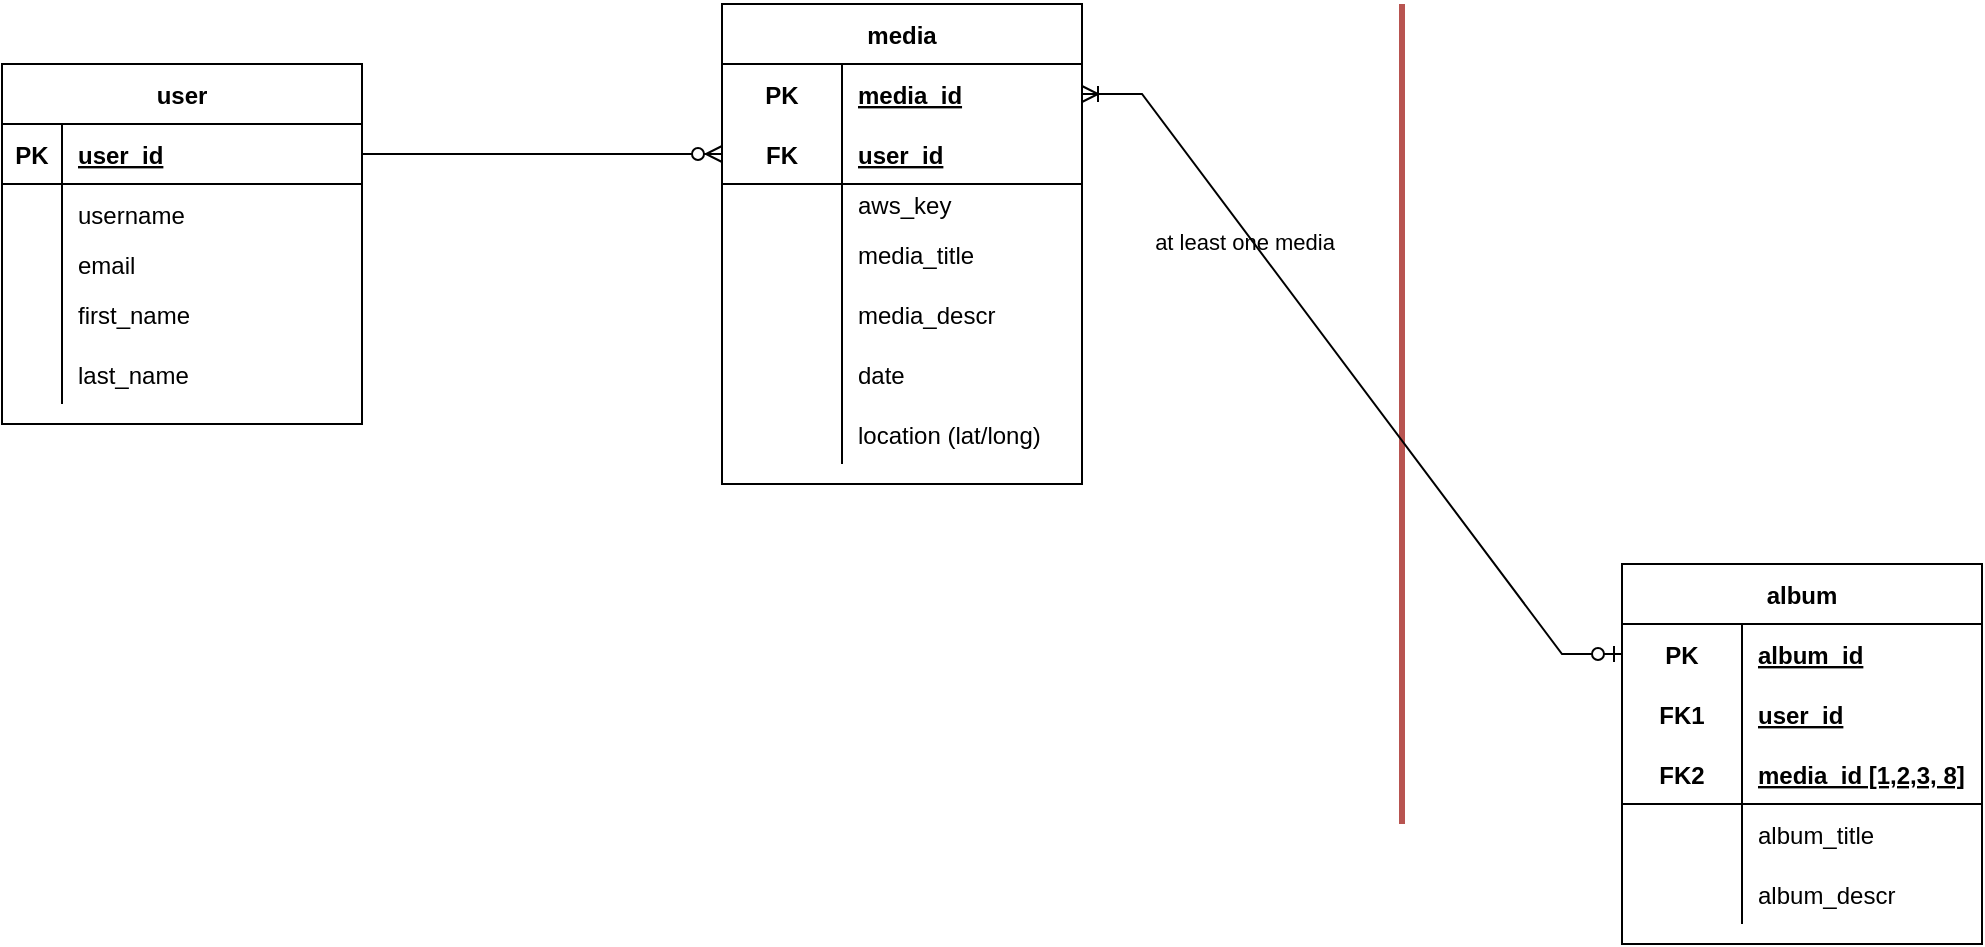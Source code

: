 <mxfile pages="2">
    <diagram id="DV6s7q8ELo4cE_cdDEw2" name="MVP">
        <mxGraphModel dx="2302" dy="390" grid="1" gridSize="10" guides="1" tooltips="1" connect="1" arrows="1" fold="1" page="1" pageScale="1" pageWidth="827" pageHeight="1169" math="0" shadow="0">
            <root>
                <mxCell id="tKHhtgDHb54wmji_A1Kq-0"/>
                <mxCell id="tKHhtgDHb54wmji_A1Kq-1" parent="tKHhtgDHb54wmji_A1Kq-0"/>
                <mxCell id="a1_H015VZPtgG3ZHSEt5-0" value="media" style="shape=table;startSize=30;container=1;collapsible=1;childLayout=tableLayout;fixedRows=1;rowLines=0;fontStyle=1;align=center;resizeLast=1;labelBackgroundColor=none;" parent="tKHhtgDHb54wmji_A1Kq-1" vertex="1">
                    <mxGeometry x="180" y="40" width="180" height="240" as="geometry"/>
                </mxCell>
                <mxCell id="a1_H015VZPtgG3ZHSEt5-1" value="" style="shape=tableRow;horizontal=0;startSize=0;swimlaneHead=0;swimlaneBody=0;fillColor=none;collapsible=0;dropTarget=0;points=[[0,0.5],[1,0.5]];portConstraint=eastwest;top=0;left=0;right=0;bottom=0;labelBackgroundColor=none;" parent="a1_H015VZPtgG3ZHSEt5-0" vertex="1">
                    <mxGeometry y="30" width="180" height="30" as="geometry"/>
                </mxCell>
                <mxCell id="a1_H015VZPtgG3ZHSEt5-2" value="PK" style="shape=partialRectangle;connectable=0;fillColor=none;top=0;left=0;bottom=0;right=0;fontStyle=1;overflow=hidden;labelBackgroundColor=none;" parent="a1_H015VZPtgG3ZHSEt5-1" vertex="1">
                    <mxGeometry width="60" height="30" as="geometry">
                        <mxRectangle width="60" height="30" as="alternateBounds"/>
                    </mxGeometry>
                </mxCell>
                <mxCell id="a1_H015VZPtgG3ZHSEt5-3" value="media_id" style="shape=partialRectangle;connectable=0;fillColor=none;top=0;left=0;bottom=0;right=0;align=left;spacingLeft=6;fontStyle=5;overflow=hidden;labelBackgroundColor=none;" parent="a1_H015VZPtgG3ZHSEt5-1" vertex="1">
                    <mxGeometry x="60" width="120" height="30" as="geometry">
                        <mxRectangle width="120" height="30" as="alternateBounds"/>
                    </mxGeometry>
                </mxCell>
                <mxCell id="a1_H015VZPtgG3ZHSEt5-4" value="" style="shape=tableRow;horizontal=0;startSize=0;swimlaneHead=0;swimlaneBody=0;fillColor=none;collapsible=0;dropTarget=0;points=[[0,0.5],[1,0.5]];portConstraint=eastwest;top=0;left=0;right=0;bottom=1;labelBackgroundColor=none;" parent="a1_H015VZPtgG3ZHSEt5-0" vertex="1">
                    <mxGeometry y="60" width="180" height="30" as="geometry"/>
                </mxCell>
                <mxCell id="a1_H015VZPtgG3ZHSEt5-5" value="FK" style="shape=partialRectangle;connectable=0;fillColor=none;top=0;left=0;bottom=0;right=0;fontStyle=1;overflow=hidden;labelBackgroundColor=none;" parent="a1_H015VZPtgG3ZHSEt5-4" vertex="1">
                    <mxGeometry width="60" height="30" as="geometry">
                        <mxRectangle width="60" height="30" as="alternateBounds"/>
                    </mxGeometry>
                </mxCell>
                <mxCell id="a1_H015VZPtgG3ZHSEt5-6" value="user_id" style="shape=partialRectangle;connectable=0;fillColor=none;top=0;left=0;bottom=0;right=0;align=left;spacingLeft=6;fontStyle=5;overflow=hidden;labelBackgroundColor=none;" parent="a1_H015VZPtgG3ZHSEt5-4" vertex="1">
                    <mxGeometry x="60" width="120" height="30" as="geometry">
                        <mxRectangle width="120" height="30" as="alternateBounds"/>
                    </mxGeometry>
                </mxCell>
                <mxCell id="a1_H015VZPtgG3ZHSEt5-7" value="" style="shape=tableRow;horizontal=0;startSize=0;swimlaneHead=0;swimlaneBody=0;fillColor=none;collapsible=0;dropTarget=0;points=[[0,0.5],[1,0.5]];portConstraint=eastwest;top=0;left=0;right=0;bottom=0;labelBackgroundColor=none;" parent="a1_H015VZPtgG3ZHSEt5-0" vertex="1">
                    <mxGeometry y="90" width="180" height="20" as="geometry"/>
                </mxCell>
                <mxCell id="a1_H015VZPtgG3ZHSEt5-8" value="" style="shape=partialRectangle;connectable=0;fillColor=none;top=0;left=0;bottom=0;right=0;editable=1;overflow=hidden;labelBackgroundColor=none;" parent="a1_H015VZPtgG3ZHSEt5-7" vertex="1">
                    <mxGeometry width="60" height="20" as="geometry">
                        <mxRectangle width="60" height="20" as="alternateBounds"/>
                    </mxGeometry>
                </mxCell>
                <mxCell id="a1_H015VZPtgG3ZHSEt5-9" value="aws_key" style="shape=partialRectangle;connectable=0;fillColor=none;top=0;left=0;bottom=0;right=0;align=left;spacingLeft=6;overflow=hidden;labelBackgroundColor=none;" parent="a1_H015VZPtgG3ZHSEt5-7" vertex="1">
                    <mxGeometry x="60" width="120" height="20" as="geometry">
                        <mxRectangle width="120" height="20" as="alternateBounds"/>
                    </mxGeometry>
                </mxCell>
                <mxCell id="a1_H015VZPtgG3ZHSEt5-10" value="" style="shape=tableRow;horizontal=0;startSize=0;swimlaneHead=0;swimlaneBody=0;fillColor=none;collapsible=0;dropTarget=0;points=[[0,0.5],[1,0.5]];portConstraint=eastwest;top=0;left=0;right=0;bottom=0;labelBackgroundColor=none;" parent="a1_H015VZPtgG3ZHSEt5-0" vertex="1">
                    <mxGeometry y="110" width="180" height="30" as="geometry"/>
                </mxCell>
                <mxCell id="a1_H015VZPtgG3ZHSEt5-11" value="" style="shape=partialRectangle;connectable=0;fillColor=none;top=0;left=0;bottom=0;right=0;editable=1;overflow=hidden;labelBackgroundColor=none;" parent="a1_H015VZPtgG3ZHSEt5-10" vertex="1">
                    <mxGeometry width="60" height="30" as="geometry">
                        <mxRectangle width="60" height="30" as="alternateBounds"/>
                    </mxGeometry>
                </mxCell>
                <mxCell id="a1_H015VZPtgG3ZHSEt5-12" value="media_title" style="shape=partialRectangle;connectable=0;fillColor=none;top=0;left=0;bottom=0;right=0;align=left;spacingLeft=6;overflow=hidden;labelBackgroundColor=none;" parent="a1_H015VZPtgG3ZHSEt5-10" vertex="1">
                    <mxGeometry x="60" width="120" height="30" as="geometry">
                        <mxRectangle width="120" height="30" as="alternateBounds"/>
                    </mxGeometry>
                </mxCell>
                <mxCell id="a1_H015VZPtgG3ZHSEt5-13" value="" style="shape=tableRow;horizontal=0;startSize=0;swimlaneHead=0;swimlaneBody=0;fillColor=none;collapsible=0;dropTarget=0;points=[[0,0.5],[1,0.5]];portConstraint=eastwest;top=0;left=0;right=0;bottom=0;labelBackgroundColor=none;" parent="a1_H015VZPtgG3ZHSEt5-0" vertex="1">
                    <mxGeometry y="140" width="180" height="30" as="geometry"/>
                </mxCell>
                <mxCell id="a1_H015VZPtgG3ZHSEt5-14" value="" style="shape=partialRectangle;connectable=0;fillColor=none;top=0;left=0;bottom=0;right=0;editable=1;overflow=hidden;labelBackgroundColor=none;" parent="a1_H015VZPtgG3ZHSEt5-13" vertex="1">
                    <mxGeometry width="60" height="30" as="geometry">
                        <mxRectangle width="60" height="30" as="alternateBounds"/>
                    </mxGeometry>
                </mxCell>
                <mxCell id="a1_H015VZPtgG3ZHSEt5-15" value="media_descr" style="shape=partialRectangle;connectable=0;fillColor=none;top=0;left=0;bottom=0;right=0;align=left;spacingLeft=6;overflow=hidden;labelBackgroundColor=none;" parent="a1_H015VZPtgG3ZHSEt5-13" vertex="1">
                    <mxGeometry x="60" width="120" height="30" as="geometry">
                        <mxRectangle width="120" height="30" as="alternateBounds"/>
                    </mxGeometry>
                </mxCell>
                <mxCell id="a1_H015VZPtgG3ZHSEt5-16" value="" style="shape=tableRow;horizontal=0;startSize=0;swimlaneHead=0;swimlaneBody=0;fillColor=none;collapsible=0;dropTarget=0;points=[[0,0.5],[1,0.5]];portConstraint=eastwest;top=0;left=0;right=0;bottom=0;labelBackgroundColor=none;" parent="a1_H015VZPtgG3ZHSEt5-0" vertex="1">
                    <mxGeometry y="170" width="180" height="30" as="geometry"/>
                </mxCell>
                <mxCell id="a1_H015VZPtgG3ZHSEt5-17" value="" style="shape=partialRectangle;connectable=0;fillColor=none;top=0;left=0;bottom=0;right=0;editable=1;overflow=hidden;labelBackgroundColor=none;" parent="a1_H015VZPtgG3ZHSEt5-16" vertex="1">
                    <mxGeometry width="60" height="30" as="geometry">
                        <mxRectangle width="60" height="30" as="alternateBounds"/>
                    </mxGeometry>
                </mxCell>
                <mxCell id="a1_H015VZPtgG3ZHSEt5-18" value="date" style="shape=partialRectangle;connectable=0;fillColor=none;top=0;left=0;bottom=0;right=0;align=left;spacingLeft=6;overflow=hidden;labelBackgroundColor=none;" parent="a1_H015VZPtgG3ZHSEt5-16" vertex="1">
                    <mxGeometry x="60" width="120" height="30" as="geometry">
                        <mxRectangle width="120" height="30" as="alternateBounds"/>
                    </mxGeometry>
                </mxCell>
                <mxCell id="a1_H015VZPtgG3ZHSEt5-19" value="" style="shape=tableRow;horizontal=0;startSize=0;swimlaneHead=0;swimlaneBody=0;fillColor=none;collapsible=0;dropTarget=0;points=[[0,0.5],[1,0.5]];portConstraint=eastwest;top=0;left=0;right=0;bottom=0;labelBackgroundColor=none;" parent="a1_H015VZPtgG3ZHSEt5-0" vertex="1">
                    <mxGeometry y="200" width="180" height="30" as="geometry"/>
                </mxCell>
                <mxCell id="a1_H015VZPtgG3ZHSEt5-20" value="" style="shape=partialRectangle;connectable=0;fillColor=none;top=0;left=0;bottom=0;right=0;editable=1;overflow=hidden;labelBackgroundColor=none;" parent="a1_H015VZPtgG3ZHSEt5-19" vertex="1">
                    <mxGeometry width="60" height="30" as="geometry">
                        <mxRectangle width="60" height="30" as="alternateBounds"/>
                    </mxGeometry>
                </mxCell>
                <mxCell id="a1_H015VZPtgG3ZHSEt5-21" value="location (lat/long)" style="shape=partialRectangle;connectable=0;fillColor=none;top=0;left=0;bottom=0;right=0;align=left;spacingLeft=6;overflow=hidden;labelBackgroundColor=none;" parent="a1_H015VZPtgG3ZHSEt5-19" vertex="1">
                    <mxGeometry x="60" width="120" height="30" as="geometry">
                        <mxRectangle width="120" height="30" as="alternateBounds"/>
                    </mxGeometry>
                </mxCell>
                <mxCell id="a1_H015VZPtgG3ZHSEt5-22" value="user" style="shape=table;startSize=30;container=1;collapsible=1;childLayout=tableLayout;fixedRows=1;rowLines=0;fontStyle=1;align=center;resizeLast=1;labelBackgroundColor=none;" parent="tKHhtgDHb54wmji_A1Kq-1" vertex="1">
                    <mxGeometry x="-180" y="70" width="180" height="180" as="geometry"/>
                </mxCell>
                <mxCell id="a1_H015VZPtgG3ZHSEt5-23" value="" style="shape=tableRow;horizontal=0;startSize=0;swimlaneHead=0;swimlaneBody=0;fillColor=none;collapsible=0;dropTarget=0;points=[[0,0.5],[1,0.5]];portConstraint=eastwest;top=0;left=0;right=0;bottom=1;labelBackgroundColor=none;" parent="a1_H015VZPtgG3ZHSEt5-22" vertex="1">
                    <mxGeometry y="30" width="180" height="30" as="geometry"/>
                </mxCell>
                <mxCell id="a1_H015VZPtgG3ZHSEt5-24" value="PK" style="shape=partialRectangle;connectable=0;fillColor=none;top=0;left=0;bottom=0;right=0;fontStyle=1;overflow=hidden;labelBackgroundColor=none;" parent="a1_H015VZPtgG3ZHSEt5-23" vertex="1">
                    <mxGeometry width="30" height="30" as="geometry">
                        <mxRectangle width="30" height="30" as="alternateBounds"/>
                    </mxGeometry>
                </mxCell>
                <mxCell id="a1_H015VZPtgG3ZHSEt5-25" value="user_id" style="shape=partialRectangle;connectable=0;fillColor=none;top=0;left=0;bottom=0;right=0;align=left;spacingLeft=6;fontStyle=5;overflow=hidden;labelBackgroundColor=none;" parent="a1_H015VZPtgG3ZHSEt5-23" vertex="1">
                    <mxGeometry x="30" width="150" height="30" as="geometry">
                        <mxRectangle width="150" height="30" as="alternateBounds"/>
                    </mxGeometry>
                </mxCell>
                <mxCell id="a1_H015VZPtgG3ZHSEt5-26" value="" style="shape=tableRow;horizontal=0;startSize=0;swimlaneHead=0;swimlaneBody=0;fillColor=none;collapsible=0;dropTarget=0;points=[[0,0.5],[1,0.5]];portConstraint=eastwest;top=0;left=0;right=0;bottom=0;labelBackgroundColor=none;" parent="a1_H015VZPtgG3ZHSEt5-22" vertex="1">
                    <mxGeometry y="60" width="180" height="30" as="geometry"/>
                </mxCell>
                <mxCell id="a1_H015VZPtgG3ZHSEt5-27" value="" style="shape=partialRectangle;connectable=0;fillColor=none;top=0;left=0;bottom=0;right=0;editable=1;overflow=hidden;labelBackgroundColor=none;" parent="a1_H015VZPtgG3ZHSEt5-26" vertex="1">
                    <mxGeometry width="30" height="30" as="geometry">
                        <mxRectangle width="30" height="30" as="alternateBounds"/>
                    </mxGeometry>
                </mxCell>
                <mxCell id="a1_H015VZPtgG3ZHSEt5-28" value="username" style="shape=partialRectangle;connectable=0;fillColor=none;top=0;left=0;bottom=0;right=0;align=left;spacingLeft=6;overflow=hidden;labelBackgroundColor=none;" parent="a1_H015VZPtgG3ZHSEt5-26" vertex="1">
                    <mxGeometry x="30" width="150" height="30" as="geometry">
                        <mxRectangle width="150" height="30" as="alternateBounds"/>
                    </mxGeometry>
                </mxCell>
                <mxCell id="a1_H015VZPtgG3ZHSEt5-29" value="" style="shape=tableRow;horizontal=0;startSize=0;swimlaneHead=0;swimlaneBody=0;fillColor=none;collapsible=0;dropTarget=0;points=[[0,0.5],[1,0.5]];portConstraint=eastwest;top=0;left=0;right=0;bottom=0;labelBackgroundColor=none;" parent="a1_H015VZPtgG3ZHSEt5-22" vertex="1">
                    <mxGeometry y="90" width="180" height="20" as="geometry"/>
                </mxCell>
                <mxCell id="a1_H015VZPtgG3ZHSEt5-30" value="" style="shape=partialRectangle;connectable=0;fillColor=none;top=0;left=0;bottom=0;right=0;editable=1;overflow=hidden;labelBackgroundColor=none;" parent="a1_H015VZPtgG3ZHSEt5-29" vertex="1">
                    <mxGeometry width="30" height="20" as="geometry">
                        <mxRectangle width="30" height="20" as="alternateBounds"/>
                    </mxGeometry>
                </mxCell>
                <mxCell id="a1_H015VZPtgG3ZHSEt5-31" value="email" style="shape=partialRectangle;connectable=0;fillColor=none;top=0;left=0;bottom=0;right=0;align=left;spacingLeft=6;overflow=hidden;labelBackgroundColor=none;" parent="a1_H015VZPtgG3ZHSEt5-29" vertex="1">
                    <mxGeometry x="30" width="150" height="20" as="geometry">
                        <mxRectangle width="150" height="20" as="alternateBounds"/>
                    </mxGeometry>
                </mxCell>
                <mxCell id="a1_H015VZPtgG3ZHSEt5-32" value="" style="shape=tableRow;horizontal=0;startSize=0;swimlaneHead=0;swimlaneBody=0;fillColor=none;collapsible=0;dropTarget=0;points=[[0,0.5],[1,0.5]];portConstraint=eastwest;top=0;left=0;right=0;bottom=0;labelBackgroundColor=none;" parent="a1_H015VZPtgG3ZHSEt5-22" vertex="1">
                    <mxGeometry y="110" width="180" height="30" as="geometry"/>
                </mxCell>
                <mxCell id="a1_H015VZPtgG3ZHSEt5-33" value="" style="shape=partialRectangle;connectable=0;fillColor=none;top=0;left=0;bottom=0;right=0;editable=1;overflow=hidden;labelBackgroundColor=none;" parent="a1_H015VZPtgG3ZHSEt5-32" vertex="1">
                    <mxGeometry width="30" height="30" as="geometry">
                        <mxRectangle width="30" height="30" as="alternateBounds"/>
                    </mxGeometry>
                </mxCell>
                <mxCell id="a1_H015VZPtgG3ZHSEt5-34" value="first_name" style="shape=partialRectangle;connectable=0;fillColor=none;top=0;left=0;bottom=0;right=0;align=left;spacingLeft=6;overflow=hidden;labelBackgroundColor=none;" parent="a1_H015VZPtgG3ZHSEt5-32" vertex="1">
                    <mxGeometry x="30" width="150" height="30" as="geometry">
                        <mxRectangle width="150" height="30" as="alternateBounds"/>
                    </mxGeometry>
                </mxCell>
                <mxCell id="a1_H015VZPtgG3ZHSEt5-35" value="" style="shape=tableRow;horizontal=0;startSize=0;swimlaneHead=0;swimlaneBody=0;fillColor=none;collapsible=0;dropTarget=0;points=[[0,0.5],[1,0.5]];portConstraint=eastwest;top=0;left=0;right=0;bottom=0;labelBackgroundColor=none;" parent="a1_H015VZPtgG3ZHSEt5-22" vertex="1">
                    <mxGeometry y="140" width="180" height="30" as="geometry"/>
                </mxCell>
                <mxCell id="a1_H015VZPtgG3ZHSEt5-36" value="" style="shape=partialRectangle;connectable=0;fillColor=none;top=0;left=0;bottom=0;right=0;editable=1;overflow=hidden;labelBackgroundColor=none;" parent="a1_H015VZPtgG3ZHSEt5-35" vertex="1">
                    <mxGeometry width="30" height="30" as="geometry">
                        <mxRectangle width="30" height="30" as="alternateBounds"/>
                    </mxGeometry>
                </mxCell>
                <mxCell id="a1_H015VZPtgG3ZHSEt5-37" value="last_name" style="shape=partialRectangle;connectable=0;fillColor=none;top=0;left=0;bottom=0;right=0;align=left;spacingLeft=6;overflow=hidden;labelBackgroundColor=none;" parent="a1_H015VZPtgG3ZHSEt5-35" vertex="1">
                    <mxGeometry x="30" width="150" height="30" as="geometry">
                        <mxRectangle width="150" height="30" as="alternateBounds"/>
                    </mxGeometry>
                </mxCell>
                <mxCell id="a1_H015VZPtgG3ZHSEt5-48" value="album" style="shape=table;startSize=30;container=1;collapsible=1;childLayout=tableLayout;fixedRows=1;rowLines=0;fontStyle=1;align=center;resizeLast=1;labelBackgroundColor=none;" parent="tKHhtgDHb54wmji_A1Kq-1" vertex="1">
                    <mxGeometry x="630" y="320" width="180" height="190" as="geometry"/>
                </mxCell>
                <mxCell id="a1_H015VZPtgG3ZHSEt5-49" value="" style="shape=tableRow;horizontal=0;startSize=0;swimlaneHead=0;swimlaneBody=0;fillColor=none;collapsible=0;dropTarget=0;points=[[0,0.5],[1,0.5]];portConstraint=eastwest;top=0;left=0;right=0;bottom=0;labelBackgroundColor=none;" parent="a1_H015VZPtgG3ZHSEt5-48" vertex="1">
                    <mxGeometry y="30" width="180" height="30" as="geometry"/>
                </mxCell>
                <mxCell id="a1_H015VZPtgG3ZHSEt5-50" value="PK" style="shape=partialRectangle;connectable=0;fillColor=none;top=0;left=0;bottom=0;right=0;fontStyle=1;overflow=hidden;labelBackgroundColor=none;" parent="a1_H015VZPtgG3ZHSEt5-49" vertex="1">
                    <mxGeometry width="60" height="30" as="geometry">
                        <mxRectangle width="60" height="30" as="alternateBounds"/>
                    </mxGeometry>
                </mxCell>
                <mxCell id="a1_H015VZPtgG3ZHSEt5-51" value="album_id" style="shape=partialRectangle;connectable=0;fillColor=none;top=0;left=0;bottom=0;right=0;align=left;spacingLeft=6;fontStyle=5;overflow=hidden;labelBackgroundColor=none;" parent="a1_H015VZPtgG3ZHSEt5-49" vertex="1">
                    <mxGeometry x="60" width="120" height="30" as="geometry">
                        <mxRectangle width="120" height="30" as="alternateBounds"/>
                    </mxGeometry>
                </mxCell>
                <mxCell id="a1_H015VZPtgG3ZHSEt5-52" value="" style="shape=tableRow;horizontal=0;startSize=0;swimlaneHead=0;swimlaneBody=0;fillColor=none;collapsible=0;dropTarget=0;points=[[0,0.5],[1,0.5]];portConstraint=eastwest;top=0;left=0;right=0;bottom=0;labelBackgroundColor=none;" parent="a1_H015VZPtgG3ZHSEt5-48" vertex="1">
                    <mxGeometry y="60" width="180" height="30" as="geometry"/>
                </mxCell>
                <mxCell id="a1_H015VZPtgG3ZHSEt5-53" value="FK1" style="shape=partialRectangle;connectable=0;fillColor=none;top=0;left=0;bottom=0;right=0;fontStyle=1;overflow=hidden;labelBackgroundColor=none;" parent="a1_H015VZPtgG3ZHSEt5-52" vertex="1">
                    <mxGeometry width="60" height="30" as="geometry">
                        <mxRectangle width="60" height="30" as="alternateBounds"/>
                    </mxGeometry>
                </mxCell>
                <mxCell id="a1_H015VZPtgG3ZHSEt5-54" value="user_id" style="shape=partialRectangle;connectable=0;fillColor=none;top=0;left=0;bottom=0;right=0;align=left;spacingLeft=6;fontStyle=5;overflow=hidden;labelBackgroundColor=none;" parent="a1_H015VZPtgG3ZHSEt5-52" vertex="1">
                    <mxGeometry x="60" width="120" height="30" as="geometry">
                        <mxRectangle width="120" height="30" as="alternateBounds"/>
                    </mxGeometry>
                </mxCell>
                <mxCell id="a1_H015VZPtgG3ZHSEt5-55" value="" style="shape=tableRow;horizontal=0;startSize=0;swimlaneHead=0;swimlaneBody=0;fillColor=none;collapsible=0;dropTarget=0;points=[[0,0.5],[1,0.5]];portConstraint=eastwest;top=0;left=0;right=0;bottom=1;labelBackgroundColor=none;" parent="a1_H015VZPtgG3ZHSEt5-48" vertex="1">
                    <mxGeometry y="90" width="180" height="30" as="geometry"/>
                </mxCell>
                <mxCell id="a1_H015VZPtgG3ZHSEt5-56" value="FK2" style="shape=partialRectangle;connectable=0;fillColor=none;top=0;left=0;bottom=0;right=0;fontStyle=1;overflow=hidden;labelBackgroundColor=none;" parent="a1_H015VZPtgG3ZHSEt5-55" vertex="1">
                    <mxGeometry width="60" height="30" as="geometry">
                        <mxRectangle width="60" height="30" as="alternateBounds"/>
                    </mxGeometry>
                </mxCell>
                <mxCell id="a1_H015VZPtgG3ZHSEt5-57" value="media_id [1,2,3, 8]" style="shape=partialRectangle;connectable=0;fillColor=none;top=0;left=0;bottom=0;right=0;align=left;spacingLeft=6;fontStyle=5;overflow=hidden;labelBackgroundColor=none;" parent="a1_H015VZPtgG3ZHSEt5-55" vertex="1">
                    <mxGeometry x="60" width="120" height="30" as="geometry">
                        <mxRectangle width="120" height="30" as="alternateBounds"/>
                    </mxGeometry>
                </mxCell>
                <mxCell id="a1_H015VZPtgG3ZHSEt5-58" value="" style="shape=tableRow;horizontal=0;startSize=0;swimlaneHead=0;swimlaneBody=0;fillColor=none;collapsible=0;dropTarget=0;points=[[0,0.5],[1,0.5]];portConstraint=eastwest;top=0;left=0;right=0;bottom=0;labelBackgroundColor=none;" parent="a1_H015VZPtgG3ZHSEt5-48" vertex="1">
                    <mxGeometry y="120" width="180" height="30" as="geometry"/>
                </mxCell>
                <mxCell id="a1_H015VZPtgG3ZHSEt5-59" value="" style="shape=partialRectangle;connectable=0;fillColor=none;top=0;left=0;bottom=0;right=0;editable=1;overflow=hidden;labelBackgroundColor=none;" parent="a1_H015VZPtgG3ZHSEt5-58" vertex="1">
                    <mxGeometry width="60" height="30" as="geometry">
                        <mxRectangle width="60" height="30" as="alternateBounds"/>
                    </mxGeometry>
                </mxCell>
                <mxCell id="a1_H015VZPtgG3ZHSEt5-60" value="album_title" style="shape=partialRectangle;connectable=0;fillColor=none;top=0;left=0;bottom=0;right=0;align=left;spacingLeft=6;overflow=hidden;labelBackgroundColor=none;" parent="a1_H015VZPtgG3ZHSEt5-58" vertex="1">
                    <mxGeometry x="60" width="120" height="30" as="geometry">
                        <mxRectangle width="120" height="30" as="alternateBounds"/>
                    </mxGeometry>
                </mxCell>
                <mxCell id="a1_H015VZPtgG3ZHSEt5-61" value="" style="shape=tableRow;horizontal=0;startSize=0;swimlaneHead=0;swimlaneBody=0;fillColor=none;collapsible=0;dropTarget=0;points=[[0,0.5],[1,0.5]];portConstraint=eastwest;top=0;left=0;right=0;bottom=0;labelBackgroundColor=none;" parent="a1_H015VZPtgG3ZHSEt5-48" vertex="1">
                    <mxGeometry y="150" width="180" height="30" as="geometry"/>
                </mxCell>
                <mxCell id="a1_H015VZPtgG3ZHSEt5-62" value="" style="shape=partialRectangle;connectable=0;fillColor=none;top=0;left=0;bottom=0;right=0;editable=1;overflow=hidden;labelBackgroundColor=none;" parent="a1_H015VZPtgG3ZHSEt5-61" vertex="1">
                    <mxGeometry width="60" height="30" as="geometry">
                        <mxRectangle width="60" height="30" as="alternateBounds"/>
                    </mxGeometry>
                </mxCell>
                <mxCell id="a1_H015VZPtgG3ZHSEt5-63" value="album_descr" style="shape=partialRectangle;connectable=0;fillColor=none;top=0;left=0;bottom=0;right=0;align=left;spacingLeft=6;overflow=hidden;labelBackgroundColor=none;" parent="a1_H015VZPtgG3ZHSEt5-61" vertex="1">
                    <mxGeometry x="60" width="120" height="30" as="geometry">
                        <mxRectangle width="120" height="30" as="alternateBounds"/>
                    </mxGeometry>
                </mxCell>
                <mxCell id="a1_H015VZPtgG3ZHSEt5-77" value="" style="edgeStyle=entityRelationEdgeStyle;fontSize=12;html=1;endArrow=ERzeroToMany;endFill=1;rounded=0;exitX=1;exitY=0.5;exitDx=0;exitDy=0;entryX=0;entryY=0.5;entryDx=0;entryDy=0;labelBackgroundColor=none;" parent="tKHhtgDHb54wmji_A1Kq-1" source="a1_H015VZPtgG3ZHSEt5-23" target="a1_H015VZPtgG3ZHSEt5-4" edge="1">
                    <mxGeometry width="100" height="100" relative="1" as="geometry">
                        <mxPoint x="370" y="400" as="sourcePoint"/>
                        <mxPoint x="470" y="300" as="targetPoint"/>
                    </mxGeometry>
                </mxCell>
                <mxCell id="a1_H015VZPtgG3ZHSEt5-82" value="" style="endArrow=none;html=1;rounded=0;strokeColor=#b85450;strokeWidth=3;fillColor=#f8cecc;labelBackgroundColor=none;" parent="tKHhtgDHb54wmji_A1Kq-1" edge="1">
                    <mxGeometry width="50" height="50" relative="1" as="geometry">
                        <mxPoint x="520" y="450" as="sourcePoint"/>
                        <mxPoint x="520" y="40" as="targetPoint"/>
                    </mxGeometry>
                </mxCell>
                <mxCell id="a1_H015VZPtgG3ZHSEt5-85" value="" style="edgeStyle=entityRelationEdgeStyle;fontSize=12;html=1;endArrow=ERoneToMany;startArrow=ERzeroToOne;rounded=0;strokeColor=#000000;strokeWidth=1;exitX=0;exitY=0.5;exitDx=0;exitDy=0;entryX=1;entryY=0.5;entryDx=0;entryDy=0;labelBackgroundColor=none;" parent="tKHhtgDHb54wmji_A1Kq-1" source="a1_H015VZPtgG3ZHSEt5-49" target="a1_H015VZPtgG3ZHSEt5-1" edge="1">
                    <mxGeometry width="100" height="100" relative="1" as="geometry">
                        <mxPoint x="220" y="260" as="sourcePoint"/>
                        <mxPoint x="320" y="160" as="targetPoint"/>
                    </mxGeometry>
                </mxCell>
                <mxCell id="a1_H015VZPtgG3ZHSEt5-86" value="at least one media" style="edgeLabel;html=1;align=center;verticalAlign=middle;resizable=0;points=[];labelBackgroundColor=none;" parent="a1_H015VZPtgG3ZHSEt5-85" vertex="1" connectable="0">
                    <mxGeometry x="0.416" y="4" relative="1" as="geometry">
                        <mxPoint as="offset"/>
                    </mxGeometry>
                </mxCell>
            </root>
        </mxGraphModel>
    </diagram>
    <diagram id="R2lEEEUBdFMjLlhIrx00" name="StretchGoal">
        <mxGraphModel dx="1712" dy="234" grid="1" gridSize="10" guides="1" tooltips="1" connect="1" arrows="1" fold="1" page="1" pageScale="1" pageWidth="827" pageHeight="1169" math="0" shadow="0" extFonts="Permanent Marker^https://fonts.googleapis.com/css?family=Permanent+Marker">
            <root>
                <mxCell id="0"/>
                <mxCell id="1" parent="0"/>
                <mxCell id="kRB-XpmWuiOACWMT-tYD-1" value="media" style="shape=table;startSize=30;container=1;collapsible=1;childLayout=tableLayout;fixedRows=1;rowLines=0;fontStyle=1;align=center;resizeLast=1;" parent="1" vertex="1">
                    <mxGeometry x="360" y="40" width="180" height="240" as="geometry"/>
                </mxCell>
                <mxCell id="kRB-XpmWuiOACWMT-tYD-2" value="" style="shape=tableRow;horizontal=0;startSize=0;swimlaneHead=0;swimlaneBody=0;fillColor=none;collapsible=0;dropTarget=0;points=[[0,0.5],[1,0.5]];portConstraint=eastwest;top=0;left=0;right=0;bottom=0;" parent="kRB-XpmWuiOACWMT-tYD-1" vertex="1">
                    <mxGeometry y="30" width="180" height="30" as="geometry"/>
                </mxCell>
                <mxCell id="kRB-XpmWuiOACWMT-tYD-3" value="PK" style="shape=partialRectangle;connectable=0;fillColor=none;top=0;left=0;bottom=0;right=0;fontStyle=1;overflow=hidden;" parent="kRB-XpmWuiOACWMT-tYD-2" vertex="1">
                    <mxGeometry width="60" height="30" as="geometry">
                        <mxRectangle width="60" height="30" as="alternateBounds"/>
                    </mxGeometry>
                </mxCell>
                <mxCell id="kRB-XpmWuiOACWMT-tYD-4" value="media_id" style="shape=partialRectangle;connectable=0;fillColor=none;top=0;left=0;bottom=0;right=0;align=left;spacingLeft=6;fontStyle=5;overflow=hidden;" parent="kRB-XpmWuiOACWMT-tYD-2" vertex="1">
                    <mxGeometry x="60" width="120" height="30" as="geometry">
                        <mxRectangle width="120" height="30" as="alternateBounds"/>
                    </mxGeometry>
                </mxCell>
                <mxCell id="kRB-XpmWuiOACWMT-tYD-5" value="" style="shape=tableRow;horizontal=0;startSize=0;swimlaneHead=0;swimlaneBody=0;fillColor=none;collapsible=0;dropTarget=0;points=[[0,0.5],[1,0.5]];portConstraint=eastwest;top=0;left=0;right=0;bottom=1;" parent="kRB-XpmWuiOACWMT-tYD-1" vertex="1">
                    <mxGeometry y="60" width="180" height="30" as="geometry"/>
                </mxCell>
                <mxCell id="kRB-XpmWuiOACWMT-tYD-6" value="FK" style="shape=partialRectangle;connectable=0;fillColor=none;top=0;left=0;bottom=0;right=0;fontStyle=1;overflow=hidden;" parent="kRB-XpmWuiOACWMT-tYD-5" vertex="1">
                    <mxGeometry width="60" height="30" as="geometry">
                        <mxRectangle width="60" height="30" as="alternateBounds"/>
                    </mxGeometry>
                </mxCell>
                <mxCell id="kRB-XpmWuiOACWMT-tYD-7" value="user_id" style="shape=partialRectangle;connectable=0;fillColor=none;top=0;left=0;bottom=0;right=0;align=left;spacingLeft=6;fontStyle=5;overflow=hidden;" parent="kRB-XpmWuiOACWMT-tYD-5" vertex="1">
                    <mxGeometry x="60" width="120" height="30" as="geometry">
                        <mxRectangle width="120" height="30" as="alternateBounds"/>
                    </mxGeometry>
                </mxCell>
                <mxCell id="kRB-XpmWuiOACWMT-tYD-8" value="" style="shape=tableRow;horizontal=0;startSize=0;swimlaneHead=0;swimlaneBody=0;fillColor=none;collapsible=0;dropTarget=0;points=[[0,0.5],[1,0.5]];portConstraint=eastwest;top=0;left=0;right=0;bottom=0;" parent="kRB-XpmWuiOACWMT-tYD-1" vertex="1">
                    <mxGeometry y="90" width="180" height="20" as="geometry"/>
                </mxCell>
                <mxCell id="kRB-XpmWuiOACWMT-tYD-9" value="" style="shape=partialRectangle;connectable=0;fillColor=none;top=0;left=0;bottom=0;right=0;editable=1;overflow=hidden;" parent="kRB-XpmWuiOACWMT-tYD-8" vertex="1">
                    <mxGeometry width="60" height="20" as="geometry">
                        <mxRectangle width="60" height="20" as="alternateBounds"/>
                    </mxGeometry>
                </mxCell>
                <mxCell id="kRB-XpmWuiOACWMT-tYD-10" value="aws_key" style="shape=partialRectangle;connectable=0;fillColor=none;top=0;left=0;bottom=0;right=0;align=left;spacingLeft=6;overflow=hidden;" parent="kRB-XpmWuiOACWMT-tYD-8" vertex="1">
                    <mxGeometry x="60" width="120" height="20" as="geometry">
                        <mxRectangle width="120" height="20" as="alternateBounds"/>
                    </mxGeometry>
                </mxCell>
                <mxCell id="kRB-XpmWuiOACWMT-tYD-11" value="" style="shape=tableRow;horizontal=0;startSize=0;swimlaneHead=0;swimlaneBody=0;fillColor=none;collapsible=0;dropTarget=0;points=[[0,0.5],[1,0.5]];portConstraint=eastwest;top=0;left=0;right=0;bottom=0;" parent="kRB-XpmWuiOACWMT-tYD-1" vertex="1">
                    <mxGeometry y="110" width="180" height="30" as="geometry"/>
                </mxCell>
                <mxCell id="kRB-XpmWuiOACWMT-tYD-12" value="" style="shape=partialRectangle;connectable=0;fillColor=none;top=0;left=0;bottom=0;right=0;editable=1;overflow=hidden;" parent="kRB-XpmWuiOACWMT-tYD-11" vertex="1">
                    <mxGeometry width="60" height="30" as="geometry">
                        <mxRectangle width="60" height="30" as="alternateBounds"/>
                    </mxGeometry>
                </mxCell>
                <mxCell id="kRB-XpmWuiOACWMT-tYD-13" value="media_title" style="shape=partialRectangle;connectable=0;fillColor=none;top=0;left=0;bottom=0;right=0;align=left;spacingLeft=6;overflow=hidden;" parent="kRB-XpmWuiOACWMT-tYD-11" vertex="1">
                    <mxGeometry x="60" width="120" height="30" as="geometry">
                        <mxRectangle width="120" height="30" as="alternateBounds"/>
                    </mxGeometry>
                </mxCell>
                <mxCell id="kRB-XpmWuiOACWMT-tYD-40" value="" style="shape=tableRow;horizontal=0;startSize=0;swimlaneHead=0;swimlaneBody=0;fillColor=none;collapsible=0;dropTarget=0;points=[[0,0.5],[1,0.5]];portConstraint=eastwest;top=0;left=0;right=0;bottom=0;" parent="kRB-XpmWuiOACWMT-tYD-1" vertex="1">
                    <mxGeometry y="140" width="180" height="30" as="geometry"/>
                </mxCell>
                <mxCell id="kRB-XpmWuiOACWMT-tYD-41" value="" style="shape=partialRectangle;connectable=0;fillColor=none;top=0;left=0;bottom=0;right=0;editable=1;overflow=hidden;" parent="kRB-XpmWuiOACWMT-tYD-40" vertex="1">
                    <mxGeometry width="60" height="30" as="geometry">
                        <mxRectangle width="60" height="30" as="alternateBounds"/>
                    </mxGeometry>
                </mxCell>
                <mxCell id="kRB-XpmWuiOACWMT-tYD-42" value="media_descr" style="shape=partialRectangle;connectable=0;fillColor=none;top=0;left=0;bottom=0;right=0;align=left;spacingLeft=6;overflow=hidden;" parent="kRB-XpmWuiOACWMT-tYD-40" vertex="1">
                    <mxGeometry x="60" width="120" height="30" as="geometry">
                        <mxRectangle width="120" height="30" as="alternateBounds"/>
                    </mxGeometry>
                </mxCell>
                <mxCell id="kRB-XpmWuiOACWMT-tYD-43" value="" style="shape=tableRow;horizontal=0;startSize=0;swimlaneHead=0;swimlaneBody=0;fillColor=none;collapsible=0;dropTarget=0;points=[[0,0.5],[1,0.5]];portConstraint=eastwest;top=0;left=0;right=0;bottom=0;" parent="kRB-XpmWuiOACWMT-tYD-1" vertex="1">
                    <mxGeometry y="170" width="180" height="30" as="geometry"/>
                </mxCell>
                <mxCell id="kRB-XpmWuiOACWMT-tYD-44" value="" style="shape=partialRectangle;connectable=0;fillColor=none;top=0;left=0;bottom=0;right=0;editable=1;overflow=hidden;" parent="kRB-XpmWuiOACWMT-tYD-43" vertex="1">
                    <mxGeometry width="60" height="30" as="geometry">
                        <mxRectangle width="60" height="30" as="alternateBounds"/>
                    </mxGeometry>
                </mxCell>
                <mxCell id="kRB-XpmWuiOACWMT-tYD-45" value="date" style="shape=partialRectangle;connectable=0;fillColor=none;top=0;left=0;bottom=0;right=0;align=left;spacingLeft=6;overflow=hidden;" parent="kRB-XpmWuiOACWMT-tYD-43" vertex="1">
                    <mxGeometry x="60" width="120" height="30" as="geometry">
                        <mxRectangle width="120" height="30" as="alternateBounds"/>
                    </mxGeometry>
                </mxCell>
                <mxCell id="kRB-XpmWuiOACWMT-tYD-121" value="" style="shape=tableRow;horizontal=0;startSize=0;swimlaneHead=0;swimlaneBody=0;fillColor=none;collapsible=0;dropTarget=0;points=[[0,0.5],[1,0.5]];portConstraint=eastwest;top=0;left=0;right=0;bottom=0;" parent="kRB-XpmWuiOACWMT-tYD-1" vertex="1">
                    <mxGeometry y="200" width="180" height="30" as="geometry"/>
                </mxCell>
                <mxCell id="kRB-XpmWuiOACWMT-tYD-122" value="" style="shape=partialRectangle;connectable=0;fillColor=none;top=0;left=0;bottom=0;right=0;editable=1;overflow=hidden;" parent="kRB-XpmWuiOACWMT-tYD-121" vertex="1">
                    <mxGeometry width="60" height="30" as="geometry">
                        <mxRectangle width="60" height="30" as="alternateBounds"/>
                    </mxGeometry>
                </mxCell>
                <mxCell id="kRB-XpmWuiOACWMT-tYD-123" value="location (lat/long)" style="shape=partialRectangle;connectable=0;fillColor=none;top=0;left=0;bottom=0;right=0;align=left;spacingLeft=6;overflow=hidden;" parent="kRB-XpmWuiOACWMT-tYD-121" vertex="1">
                    <mxGeometry x="60" width="120" height="30" as="geometry">
                        <mxRectangle width="120" height="30" as="alternateBounds"/>
                    </mxGeometry>
                </mxCell>
                <mxCell id="kRB-XpmWuiOACWMT-tYD-14" value="user" style="shape=table;startSize=30;container=1;collapsible=1;childLayout=tableLayout;fixedRows=1;rowLines=0;fontStyle=1;align=center;resizeLast=1;" parent="1" vertex="1">
                    <mxGeometry x="-20" y="70" width="180" height="190" as="geometry"/>
                </mxCell>
                <mxCell id="kRB-XpmWuiOACWMT-tYD-15" value="" style="shape=tableRow;horizontal=0;startSize=0;swimlaneHead=0;swimlaneBody=0;fillColor=none;collapsible=0;dropTarget=0;points=[[0,0.5],[1,0.5]];portConstraint=eastwest;top=0;left=0;right=0;bottom=1;" parent="kRB-XpmWuiOACWMT-tYD-14" vertex="1">
                    <mxGeometry y="30" width="180" height="30" as="geometry"/>
                </mxCell>
                <mxCell id="kRB-XpmWuiOACWMT-tYD-16" value="PK" style="shape=partialRectangle;connectable=0;fillColor=none;top=0;left=0;bottom=0;right=0;fontStyle=1;overflow=hidden;" parent="kRB-XpmWuiOACWMT-tYD-15" vertex="1">
                    <mxGeometry width="30" height="30" as="geometry">
                        <mxRectangle width="30" height="30" as="alternateBounds"/>
                    </mxGeometry>
                </mxCell>
                <mxCell id="kRB-XpmWuiOACWMT-tYD-17" value="user_id" style="shape=partialRectangle;connectable=0;fillColor=none;top=0;left=0;bottom=0;right=0;align=left;spacingLeft=6;fontStyle=5;overflow=hidden;" parent="kRB-XpmWuiOACWMT-tYD-15" vertex="1">
                    <mxGeometry x="30" width="150" height="30" as="geometry">
                        <mxRectangle width="150" height="30" as="alternateBounds"/>
                    </mxGeometry>
                </mxCell>
                <mxCell id="kRB-XpmWuiOACWMT-tYD-18" value="" style="shape=tableRow;horizontal=0;startSize=0;swimlaneHead=0;swimlaneBody=0;fillColor=none;collapsible=0;dropTarget=0;points=[[0,0.5],[1,0.5]];portConstraint=eastwest;top=0;left=0;right=0;bottom=0;" parent="kRB-XpmWuiOACWMT-tYD-14" vertex="1">
                    <mxGeometry y="60" width="180" height="30" as="geometry"/>
                </mxCell>
                <mxCell id="kRB-XpmWuiOACWMT-tYD-19" value="" style="shape=partialRectangle;connectable=0;fillColor=none;top=0;left=0;bottom=0;right=0;editable=1;overflow=hidden;" parent="kRB-XpmWuiOACWMT-tYD-18" vertex="1">
                    <mxGeometry width="30" height="30" as="geometry">
                        <mxRectangle width="30" height="30" as="alternateBounds"/>
                    </mxGeometry>
                </mxCell>
                <mxCell id="kRB-XpmWuiOACWMT-tYD-20" value="username" style="shape=partialRectangle;connectable=0;fillColor=none;top=0;left=0;bottom=0;right=0;align=left;spacingLeft=6;overflow=hidden;" parent="kRB-XpmWuiOACWMT-tYD-18" vertex="1">
                    <mxGeometry x="30" width="150" height="30" as="geometry">
                        <mxRectangle width="150" height="30" as="alternateBounds"/>
                    </mxGeometry>
                </mxCell>
                <mxCell id="OPxNnYS5oV9gED7ZyOYc-8" value="" style="shape=tableRow;horizontal=0;startSize=0;swimlaneHead=0;swimlaneBody=0;fillColor=none;collapsible=0;dropTarget=0;points=[[0,0.5],[1,0.5]];portConstraint=eastwest;top=0;left=0;right=0;bottom=0;" parent="kRB-XpmWuiOACWMT-tYD-14" vertex="1">
                    <mxGeometry y="90" width="180" height="30" as="geometry"/>
                </mxCell>
                <mxCell id="OPxNnYS5oV9gED7ZyOYc-9" value="" style="shape=partialRectangle;connectable=0;fillColor=none;top=0;left=0;bottom=0;right=0;editable=1;overflow=hidden;" parent="OPxNnYS5oV9gED7ZyOYc-8" vertex="1">
                    <mxGeometry width="30" height="30" as="geometry">
                        <mxRectangle width="30" height="30" as="alternateBounds"/>
                    </mxGeometry>
                </mxCell>
                <mxCell id="OPxNnYS5oV9gED7ZyOYc-10" value="email" style="shape=partialRectangle;connectable=0;fillColor=none;top=0;left=0;bottom=0;right=0;align=left;spacingLeft=6;overflow=hidden;" parent="OPxNnYS5oV9gED7ZyOYc-8" vertex="1">
                    <mxGeometry x="30" width="150" height="30" as="geometry">
                        <mxRectangle width="150" height="30" as="alternateBounds"/>
                    </mxGeometry>
                </mxCell>
                <mxCell id="OPxNnYS5oV9gED7ZyOYc-11" value="" style="shape=tableRow;horizontal=0;startSize=0;swimlaneHead=0;swimlaneBody=0;fillColor=none;collapsible=0;dropTarget=0;points=[[0,0.5],[1,0.5]];portConstraint=eastwest;top=0;left=0;right=0;bottom=0;" parent="kRB-XpmWuiOACWMT-tYD-14" vertex="1">
                    <mxGeometry y="120" width="180" height="30" as="geometry"/>
                </mxCell>
                <mxCell id="OPxNnYS5oV9gED7ZyOYc-12" value="" style="shape=partialRectangle;connectable=0;fillColor=none;top=0;left=0;bottom=0;right=0;editable=1;overflow=hidden;" parent="OPxNnYS5oV9gED7ZyOYc-11" vertex="1">
                    <mxGeometry width="30" height="30" as="geometry">
                        <mxRectangle width="30" height="30" as="alternateBounds"/>
                    </mxGeometry>
                </mxCell>
                <mxCell id="OPxNnYS5oV9gED7ZyOYc-13" value="first_name" style="shape=partialRectangle;connectable=0;fillColor=none;top=0;left=0;bottom=0;right=0;align=left;spacingLeft=6;overflow=hidden;" parent="OPxNnYS5oV9gED7ZyOYc-11" vertex="1">
                    <mxGeometry x="30" width="150" height="30" as="geometry">
                        <mxRectangle width="150" height="30" as="alternateBounds"/>
                    </mxGeometry>
                </mxCell>
                <mxCell id="OPxNnYS5oV9gED7ZyOYc-14" value="" style="shape=tableRow;horizontal=0;startSize=0;swimlaneHead=0;swimlaneBody=0;fillColor=none;collapsible=0;dropTarget=0;points=[[0,0.5],[1,0.5]];portConstraint=eastwest;top=0;left=0;right=0;bottom=0;" parent="kRB-XpmWuiOACWMT-tYD-14" vertex="1">
                    <mxGeometry y="150" width="180" height="30" as="geometry"/>
                </mxCell>
                <mxCell id="OPxNnYS5oV9gED7ZyOYc-15" value="" style="shape=partialRectangle;connectable=0;fillColor=none;top=0;left=0;bottom=0;right=0;editable=1;overflow=hidden;" parent="OPxNnYS5oV9gED7ZyOYc-14" vertex="1">
                    <mxGeometry width="30" height="30" as="geometry">
                        <mxRectangle width="30" height="30" as="alternateBounds"/>
                    </mxGeometry>
                </mxCell>
                <mxCell id="OPxNnYS5oV9gED7ZyOYc-16" value="last_name" style="shape=partialRectangle;connectable=0;fillColor=none;top=0;left=0;bottom=0;right=0;align=left;spacingLeft=6;overflow=hidden;" parent="OPxNnYS5oV9gED7ZyOYc-14" vertex="1">
                    <mxGeometry x="30" width="150" height="30" as="geometry">
                        <mxRectangle width="150" height="30" as="alternateBounds"/>
                    </mxGeometry>
                </mxCell>
                <mxCell id="kRB-XpmWuiOACWMT-tYD-46" value="group" style="shape=table;startSize=30;container=1;collapsible=1;childLayout=tableLayout;fixedRows=1;rowLines=0;fontStyle=1;align=center;resizeLast=1;" parent="1" vertex="1">
                    <mxGeometry x="-20" y="400" width="180" height="130" as="geometry">
                        <mxRectangle x="-20" y="400" width="70" height="30" as="alternateBounds"/>
                    </mxGeometry>
                </mxCell>
                <mxCell id="kRB-XpmWuiOACWMT-tYD-47" value="" style="shape=tableRow;horizontal=0;startSize=0;swimlaneHead=0;swimlaneBody=0;fillColor=none;collapsible=0;dropTarget=0;points=[[0,0.5],[1,0.5]];portConstraint=eastwest;top=0;left=0;right=0;bottom=0;" parent="kRB-XpmWuiOACWMT-tYD-46" vertex="1">
                    <mxGeometry y="30" width="180" height="30" as="geometry"/>
                </mxCell>
                <mxCell id="kRB-XpmWuiOACWMT-tYD-48" value="PK" style="shape=partialRectangle;connectable=0;fillColor=none;top=0;left=0;bottom=0;right=0;fontStyle=1;overflow=hidden;" parent="kRB-XpmWuiOACWMT-tYD-47" vertex="1">
                    <mxGeometry width="60" height="30" as="geometry">
                        <mxRectangle width="60" height="30" as="alternateBounds"/>
                    </mxGeometry>
                </mxCell>
                <mxCell id="kRB-XpmWuiOACWMT-tYD-49" value="group_id" style="shape=partialRectangle;connectable=0;fillColor=none;top=0;left=0;bottom=0;right=0;align=left;spacingLeft=6;fontStyle=5;overflow=hidden;" parent="kRB-XpmWuiOACWMT-tYD-47" vertex="1">
                    <mxGeometry x="60" width="120" height="30" as="geometry">
                        <mxRectangle width="120" height="30" as="alternateBounds"/>
                    </mxGeometry>
                </mxCell>
                <mxCell id="kRB-XpmWuiOACWMT-tYD-50" value="" style="shape=tableRow;horizontal=0;startSize=0;swimlaneHead=0;swimlaneBody=0;fillColor=none;collapsible=0;dropTarget=0;points=[[0,0.5],[1,0.5]];portConstraint=eastwest;top=0;left=0;right=0;bottom=1;" parent="kRB-XpmWuiOACWMT-tYD-46" vertex="1">
                    <mxGeometry y="60" width="180" height="30" as="geometry"/>
                </mxCell>
                <mxCell id="kRB-XpmWuiOACWMT-tYD-51" value="FK1" style="shape=partialRectangle;connectable=0;fillColor=none;top=0;left=0;bottom=0;right=0;fontStyle=1;overflow=hidden;" parent="kRB-XpmWuiOACWMT-tYD-50" vertex="1">
                    <mxGeometry width="60" height="30" as="geometry">
                        <mxRectangle width="60" height="30" as="alternateBounds"/>
                    </mxGeometry>
                </mxCell>
                <mxCell id="kRB-XpmWuiOACWMT-tYD-52" value="user_id" style="shape=partialRectangle;connectable=0;fillColor=none;top=0;left=0;bottom=0;right=0;align=left;spacingLeft=6;fontStyle=5;overflow=hidden;" parent="kRB-XpmWuiOACWMT-tYD-50" vertex="1">
                    <mxGeometry x="60" width="120" height="30" as="geometry">
                        <mxRectangle width="120" height="30" as="alternateBounds"/>
                    </mxGeometry>
                </mxCell>
                <mxCell id="kRB-XpmWuiOACWMT-tYD-53" value="" style="shape=tableRow;horizontal=0;startSize=0;swimlaneHead=0;swimlaneBody=0;fillColor=none;collapsible=0;dropTarget=0;points=[[0,0.5],[1,0.5]];portConstraint=eastwest;top=0;left=0;right=0;bottom=0;" parent="kRB-XpmWuiOACWMT-tYD-46" vertex="1">
                    <mxGeometry y="90" width="180" height="30" as="geometry"/>
                </mxCell>
                <mxCell id="kRB-XpmWuiOACWMT-tYD-54" value="" style="shape=partialRectangle;connectable=0;fillColor=none;top=0;left=0;bottom=0;right=0;editable=1;overflow=hidden;" parent="kRB-XpmWuiOACWMT-tYD-53" vertex="1">
                    <mxGeometry width="60" height="30" as="geometry">
                        <mxRectangle width="60" height="30" as="alternateBounds"/>
                    </mxGeometry>
                </mxCell>
                <mxCell id="kRB-XpmWuiOACWMT-tYD-55" value="group_name" style="shape=partialRectangle;connectable=0;fillColor=none;top=0;left=0;bottom=0;right=0;align=left;spacingLeft=6;overflow=hidden;" parent="kRB-XpmWuiOACWMT-tYD-53" vertex="1">
                    <mxGeometry x="60" width="120" height="30" as="geometry">
                        <mxRectangle width="120" height="30" as="alternateBounds"/>
                    </mxGeometry>
                </mxCell>
                <mxCell id="kRB-XpmWuiOACWMT-tYD-59" value="user_group" style="shape=table;startSize=30;container=1;collapsible=1;childLayout=tableLayout;fixedRows=1;rowLines=0;fontStyle=1;align=center;resizeLast=1;" parent="1" vertex="1">
                    <mxGeometry x="-260" y="580" width="180" height="160" as="geometry"/>
                </mxCell>
                <mxCell id="kRB-XpmWuiOACWMT-tYD-60" value="" style="shape=tableRow;horizontal=0;startSize=0;swimlaneHead=0;swimlaneBody=0;fillColor=none;collapsible=0;dropTarget=0;points=[[0,0.5],[1,0.5]];portConstraint=eastwest;top=0;left=0;right=0;bottom=0;" parent="kRB-XpmWuiOACWMT-tYD-59" vertex="1">
                    <mxGeometry y="30" width="180" height="30" as="geometry"/>
                </mxCell>
                <mxCell id="kRB-XpmWuiOACWMT-tYD-61" value="FK1" style="shape=partialRectangle;connectable=0;fillColor=none;top=0;left=0;bottom=0;right=0;fontStyle=1;overflow=hidden;" parent="kRB-XpmWuiOACWMT-tYD-60" vertex="1">
                    <mxGeometry width="60" height="30" as="geometry">
                        <mxRectangle width="60" height="30" as="alternateBounds"/>
                    </mxGeometry>
                </mxCell>
                <mxCell id="kRB-XpmWuiOACWMT-tYD-62" value="user_id" style="shape=partialRectangle;connectable=0;fillColor=none;top=0;left=0;bottom=0;right=0;align=left;spacingLeft=6;fontStyle=5;overflow=hidden;" parent="kRB-XpmWuiOACWMT-tYD-60" vertex="1">
                    <mxGeometry x="60" width="120" height="30" as="geometry">
                        <mxRectangle width="120" height="30" as="alternateBounds"/>
                    </mxGeometry>
                </mxCell>
                <mxCell id="kRB-XpmWuiOACWMT-tYD-63" value="" style="shape=tableRow;horizontal=0;startSize=0;swimlaneHead=0;swimlaneBody=0;fillColor=none;collapsible=0;dropTarget=0;points=[[0,0.5],[1,0.5]];portConstraint=eastwest;top=0;left=0;right=0;bottom=1;" parent="kRB-XpmWuiOACWMT-tYD-59" vertex="1">
                    <mxGeometry y="60" width="180" height="30" as="geometry"/>
                </mxCell>
                <mxCell id="kRB-XpmWuiOACWMT-tYD-64" value="FK2" style="shape=partialRectangle;connectable=0;fillColor=none;top=0;left=0;bottom=0;right=0;fontStyle=1;overflow=hidden;" parent="kRB-XpmWuiOACWMT-tYD-63" vertex="1">
                    <mxGeometry width="60" height="30" as="geometry">
                        <mxRectangle width="60" height="30" as="alternateBounds"/>
                    </mxGeometry>
                </mxCell>
                <mxCell id="kRB-XpmWuiOACWMT-tYD-65" value="group_Id" style="shape=partialRectangle;connectable=0;fillColor=none;top=0;left=0;bottom=0;right=0;align=left;spacingLeft=6;fontStyle=5;overflow=hidden;" parent="kRB-XpmWuiOACWMT-tYD-63" vertex="1">
                    <mxGeometry x="60" width="120" height="30" as="geometry">
                        <mxRectangle width="120" height="30" as="alternateBounds"/>
                    </mxGeometry>
                </mxCell>
                <mxCell id="kRB-XpmWuiOACWMT-tYD-66" value="" style="shape=tableRow;horizontal=0;startSize=0;swimlaneHead=0;swimlaneBody=0;fillColor=none;collapsible=0;dropTarget=0;points=[[0,0.5],[1,0.5]];portConstraint=eastwest;top=0;left=0;right=0;bottom=0;" parent="kRB-XpmWuiOACWMT-tYD-59" vertex="1">
                    <mxGeometry y="90" width="180" height="30" as="geometry"/>
                </mxCell>
                <mxCell id="kRB-XpmWuiOACWMT-tYD-67" value="" style="shape=partialRectangle;connectable=0;fillColor=none;top=0;left=0;bottom=0;right=0;editable=1;overflow=hidden;" parent="kRB-XpmWuiOACWMT-tYD-66" vertex="1">
                    <mxGeometry width="60" height="30" as="geometry">
                        <mxRectangle width="60" height="30" as="alternateBounds"/>
                    </mxGeometry>
                </mxCell>
                <mxCell id="kRB-XpmWuiOACWMT-tYD-68" value="Row 3" style="shape=partialRectangle;connectable=0;fillColor=none;top=0;left=0;bottom=0;right=0;align=left;spacingLeft=6;overflow=hidden;" parent="kRB-XpmWuiOACWMT-tYD-66" vertex="1">
                    <mxGeometry x="60" width="120" height="30" as="geometry">
                        <mxRectangle width="120" height="30" as="alternateBounds"/>
                    </mxGeometry>
                </mxCell>
                <mxCell id="kRB-XpmWuiOACWMT-tYD-69" value="" style="shape=tableRow;horizontal=0;startSize=0;swimlaneHead=0;swimlaneBody=0;fillColor=none;collapsible=0;dropTarget=0;points=[[0,0.5],[1,0.5]];portConstraint=eastwest;top=0;left=0;right=0;bottom=0;" parent="kRB-XpmWuiOACWMT-tYD-59" vertex="1">
                    <mxGeometry y="120" width="180" height="30" as="geometry"/>
                </mxCell>
                <mxCell id="kRB-XpmWuiOACWMT-tYD-70" value="" style="shape=partialRectangle;connectable=0;fillColor=none;top=0;left=0;bottom=0;right=0;editable=1;overflow=hidden;" parent="kRB-XpmWuiOACWMT-tYD-69" vertex="1">
                    <mxGeometry width="60" height="30" as="geometry">
                        <mxRectangle width="60" height="30" as="alternateBounds"/>
                    </mxGeometry>
                </mxCell>
                <mxCell id="kRB-XpmWuiOACWMT-tYD-71" value="Row 4" style="shape=partialRectangle;connectable=0;fillColor=none;top=0;left=0;bottom=0;right=0;align=left;spacingLeft=6;overflow=hidden;" parent="kRB-XpmWuiOACWMT-tYD-69" vertex="1">
                    <mxGeometry x="60" width="120" height="30" as="geometry">
                        <mxRectangle width="120" height="30" as="alternateBounds"/>
                    </mxGeometry>
                </mxCell>
                <mxCell id="kRB-XpmWuiOACWMT-tYD-72" value="album" style="shape=table;startSize=30;container=1;collapsible=1;childLayout=tableLayout;fixedRows=1;rowLines=0;fontStyle=1;align=center;resizeLast=1;" parent="1" vertex="1">
                    <mxGeometry x="600" y="320" width="180" height="190" as="geometry"/>
                </mxCell>
                <mxCell id="kRB-XpmWuiOACWMT-tYD-73" value="" style="shape=tableRow;horizontal=0;startSize=0;swimlaneHead=0;swimlaneBody=0;fillColor=none;collapsible=0;dropTarget=0;points=[[0,0.5],[1,0.5]];portConstraint=eastwest;top=0;left=0;right=0;bottom=0;" parent="kRB-XpmWuiOACWMT-tYD-72" vertex="1">
                    <mxGeometry y="30" width="180" height="30" as="geometry"/>
                </mxCell>
                <mxCell id="kRB-XpmWuiOACWMT-tYD-74" value="PK" style="shape=partialRectangle;connectable=0;fillColor=none;top=0;left=0;bottom=0;right=0;fontStyle=1;overflow=hidden;" parent="kRB-XpmWuiOACWMT-tYD-73" vertex="1">
                    <mxGeometry width="60" height="30" as="geometry">
                        <mxRectangle width="60" height="30" as="alternateBounds"/>
                    </mxGeometry>
                </mxCell>
                <mxCell id="kRB-XpmWuiOACWMT-tYD-75" value="album_id" style="shape=partialRectangle;connectable=0;fillColor=none;top=0;left=0;bottom=0;right=0;align=left;spacingLeft=6;fontStyle=5;overflow=hidden;" parent="kRB-XpmWuiOACWMT-tYD-73" vertex="1">
                    <mxGeometry x="60" width="120" height="30" as="geometry">
                        <mxRectangle width="120" height="30" as="alternateBounds"/>
                    </mxGeometry>
                </mxCell>
                <mxCell id="OPxNnYS5oV9gED7ZyOYc-20" value="" style="shape=tableRow;horizontal=0;startSize=0;swimlaneHead=0;swimlaneBody=0;fillColor=none;collapsible=0;dropTarget=0;points=[[0,0.5],[1,0.5]];portConstraint=eastwest;top=0;left=0;right=0;bottom=0;" parent="kRB-XpmWuiOACWMT-tYD-72" vertex="1">
                    <mxGeometry y="60" width="180" height="30" as="geometry"/>
                </mxCell>
                <mxCell id="OPxNnYS5oV9gED7ZyOYc-21" value="FK1" style="shape=partialRectangle;connectable=0;fillColor=none;top=0;left=0;bottom=0;right=0;fontStyle=1;overflow=hidden;" parent="OPxNnYS5oV9gED7ZyOYc-20" vertex="1">
                    <mxGeometry width="60" height="30" as="geometry">
                        <mxRectangle width="60" height="30" as="alternateBounds"/>
                    </mxGeometry>
                </mxCell>
                <mxCell id="OPxNnYS5oV9gED7ZyOYc-22" value="user_id" style="shape=partialRectangle;connectable=0;fillColor=none;top=0;left=0;bottom=0;right=0;align=left;spacingLeft=6;fontStyle=5;overflow=hidden;" parent="OPxNnYS5oV9gED7ZyOYc-20" vertex="1">
                    <mxGeometry x="60" width="120" height="30" as="geometry">
                        <mxRectangle width="120" height="30" as="alternateBounds"/>
                    </mxGeometry>
                </mxCell>
                <mxCell id="kRB-XpmWuiOACWMT-tYD-76" value="" style="shape=tableRow;horizontal=0;startSize=0;swimlaneHead=0;swimlaneBody=0;fillColor=none;collapsible=0;dropTarget=0;points=[[0,0.5],[1,0.5]];portConstraint=eastwest;top=0;left=0;right=0;bottom=1;" parent="kRB-XpmWuiOACWMT-tYD-72" vertex="1">
                    <mxGeometry y="90" width="180" height="30" as="geometry"/>
                </mxCell>
                <mxCell id="kRB-XpmWuiOACWMT-tYD-77" value="FK2" style="shape=partialRectangle;connectable=0;fillColor=none;top=0;left=0;bottom=0;right=0;fontStyle=1;overflow=hidden;" parent="kRB-XpmWuiOACWMT-tYD-76" vertex="1">
                    <mxGeometry width="60" height="30" as="geometry">
                        <mxRectangle width="60" height="30" as="alternateBounds"/>
                    </mxGeometry>
                </mxCell>
                <mxCell id="kRB-XpmWuiOACWMT-tYD-78" value="media_id [1,2,3, 8]" style="shape=partialRectangle;connectable=0;fillColor=none;top=0;left=0;bottom=0;right=0;align=left;spacingLeft=6;fontStyle=5;overflow=hidden;" parent="kRB-XpmWuiOACWMT-tYD-76" vertex="1">
                    <mxGeometry x="60" width="120" height="30" as="geometry">
                        <mxRectangle width="120" height="30" as="alternateBounds"/>
                    </mxGeometry>
                </mxCell>
                <mxCell id="kRB-XpmWuiOACWMT-tYD-79" value="" style="shape=tableRow;horizontal=0;startSize=0;swimlaneHead=0;swimlaneBody=0;fillColor=none;collapsible=0;dropTarget=0;points=[[0,0.5],[1,0.5]];portConstraint=eastwest;top=0;left=0;right=0;bottom=0;" parent="kRB-XpmWuiOACWMT-tYD-72" vertex="1">
                    <mxGeometry y="120" width="180" height="30" as="geometry"/>
                </mxCell>
                <mxCell id="kRB-XpmWuiOACWMT-tYD-80" value="" style="shape=partialRectangle;connectable=0;fillColor=none;top=0;left=0;bottom=0;right=0;editable=1;overflow=hidden;" parent="kRB-XpmWuiOACWMT-tYD-79" vertex="1">
                    <mxGeometry width="60" height="30" as="geometry">
                        <mxRectangle width="60" height="30" as="alternateBounds"/>
                    </mxGeometry>
                </mxCell>
                <mxCell id="kRB-XpmWuiOACWMT-tYD-81" value="album_title" style="shape=partialRectangle;connectable=0;fillColor=none;top=0;left=0;bottom=0;right=0;align=left;spacingLeft=6;overflow=hidden;" parent="kRB-XpmWuiOACWMT-tYD-79" vertex="1">
                    <mxGeometry x="60" width="120" height="30" as="geometry">
                        <mxRectangle width="120" height="30" as="alternateBounds"/>
                    </mxGeometry>
                </mxCell>
                <mxCell id="kRB-XpmWuiOACWMT-tYD-82" value="" style="shape=tableRow;horizontal=0;startSize=0;swimlaneHead=0;swimlaneBody=0;fillColor=none;collapsible=0;dropTarget=0;points=[[0,0.5],[1,0.5]];portConstraint=eastwest;top=0;left=0;right=0;bottom=0;" parent="kRB-XpmWuiOACWMT-tYD-72" vertex="1">
                    <mxGeometry y="150" width="180" height="30" as="geometry"/>
                </mxCell>
                <mxCell id="kRB-XpmWuiOACWMT-tYD-83" value="" style="shape=partialRectangle;connectable=0;fillColor=none;top=0;left=0;bottom=0;right=0;editable=1;overflow=hidden;" parent="kRB-XpmWuiOACWMT-tYD-82" vertex="1">
                    <mxGeometry width="60" height="30" as="geometry">
                        <mxRectangle width="60" height="30" as="alternateBounds"/>
                    </mxGeometry>
                </mxCell>
                <mxCell id="kRB-XpmWuiOACWMT-tYD-84" value="album_descr" style="shape=partialRectangle;connectable=0;fillColor=none;top=0;left=0;bottom=0;right=0;align=left;spacingLeft=6;overflow=hidden;" parent="kRB-XpmWuiOACWMT-tYD-82" vertex="1">
                    <mxGeometry x="60" width="120" height="30" as="geometry">
                        <mxRectangle width="120" height="30" as="alternateBounds"/>
                    </mxGeometry>
                </mxCell>
                <mxCell id="kRB-XpmWuiOACWMT-tYD-85" value="album_access" style="shape=table;startSize=30;container=1;collapsible=1;childLayout=tableLayout;fixedRows=1;rowLines=0;fontStyle=1;align=center;resizeLast=1;" parent="1" vertex="1">
                    <mxGeometry x="600" y="560" width="180" height="160" as="geometry"/>
                </mxCell>
                <mxCell id="kRB-XpmWuiOACWMT-tYD-86" value="" style="shape=tableRow;horizontal=0;startSize=0;swimlaneHead=0;swimlaneBody=0;fillColor=none;collapsible=0;dropTarget=0;points=[[0,0.5],[1,0.5]];portConstraint=eastwest;top=0;left=0;right=0;bottom=0;" parent="kRB-XpmWuiOACWMT-tYD-85" vertex="1">
                    <mxGeometry y="30" width="180" height="30" as="geometry"/>
                </mxCell>
                <mxCell id="kRB-XpmWuiOACWMT-tYD-87" value="FK1" style="shape=partialRectangle;connectable=0;fillColor=none;top=0;left=0;bottom=0;right=0;fontStyle=1;overflow=hidden;" parent="kRB-XpmWuiOACWMT-tYD-86" vertex="1">
                    <mxGeometry width="60" height="30" as="geometry">
                        <mxRectangle width="60" height="30" as="alternateBounds"/>
                    </mxGeometry>
                </mxCell>
                <mxCell id="kRB-XpmWuiOACWMT-tYD-88" value="album_id" style="shape=partialRectangle;connectable=0;fillColor=none;top=0;left=0;bottom=0;right=0;align=left;spacingLeft=6;fontStyle=5;overflow=hidden;" parent="kRB-XpmWuiOACWMT-tYD-86" vertex="1">
                    <mxGeometry x="60" width="120" height="30" as="geometry">
                        <mxRectangle width="120" height="30" as="alternateBounds"/>
                    </mxGeometry>
                </mxCell>
                <mxCell id="kRB-XpmWuiOACWMT-tYD-89" value="" style="shape=tableRow;horizontal=0;startSize=0;swimlaneHead=0;swimlaneBody=0;fillColor=none;collapsible=0;dropTarget=0;points=[[0,0.5],[1,0.5]];portConstraint=eastwest;top=0;left=0;right=0;bottom=1;" parent="kRB-XpmWuiOACWMT-tYD-85" vertex="1">
                    <mxGeometry y="60" width="180" height="30" as="geometry"/>
                </mxCell>
                <mxCell id="kRB-XpmWuiOACWMT-tYD-90" value="FK2" style="shape=partialRectangle;connectable=0;fillColor=none;top=0;left=0;bottom=0;right=0;fontStyle=1;overflow=hidden;" parent="kRB-XpmWuiOACWMT-tYD-89" vertex="1">
                    <mxGeometry width="60" height="30" as="geometry">
                        <mxRectangle width="60" height="30" as="alternateBounds"/>
                    </mxGeometry>
                </mxCell>
                <mxCell id="kRB-XpmWuiOACWMT-tYD-91" value="group_id" style="shape=partialRectangle;connectable=0;fillColor=none;top=0;left=0;bottom=0;right=0;align=left;spacingLeft=6;fontStyle=5;overflow=hidden;" parent="kRB-XpmWuiOACWMT-tYD-89" vertex="1">
                    <mxGeometry x="60" width="120" height="30" as="geometry">
                        <mxRectangle width="120" height="30" as="alternateBounds"/>
                    </mxGeometry>
                </mxCell>
                <mxCell id="kRB-XpmWuiOACWMT-tYD-92" value="" style="shape=tableRow;horizontal=0;startSize=0;swimlaneHead=0;swimlaneBody=0;fillColor=none;collapsible=0;dropTarget=0;points=[[0,0.5],[1,0.5]];portConstraint=eastwest;top=0;left=0;right=0;bottom=0;" parent="kRB-XpmWuiOACWMT-tYD-85" vertex="1">
                    <mxGeometry y="90" width="180" height="30" as="geometry"/>
                </mxCell>
                <mxCell id="kRB-XpmWuiOACWMT-tYD-93" value="" style="shape=partialRectangle;connectable=0;fillColor=none;top=0;left=0;bottom=0;right=0;editable=1;overflow=hidden;" parent="kRB-XpmWuiOACWMT-tYD-92" vertex="1">
                    <mxGeometry width="60" height="30" as="geometry">
                        <mxRectangle width="60" height="30" as="alternateBounds"/>
                    </mxGeometry>
                </mxCell>
                <mxCell id="kRB-XpmWuiOACWMT-tYD-94" value="Row 3" style="shape=partialRectangle;connectable=0;fillColor=none;top=0;left=0;bottom=0;right=0;align=left;spacingLeft=6;overflow=hidden;" parent="kRB-XpmWuiOACWMT-tYD-92" vertex="1">
                    <mxGeometry x="60" width="120" height="30" as="geometry">
                        <mxRectangle width="120" height="30" as="alternateBounds"/>
                    </mxGeometry>
                </mxCell>
                <mxCell id="kRB-XpmWuiOACWMT-tYD-95" value="" style="shape=tableRow;horizontal=0;startSize=0;swimlaneHead=0;swimlaneBody=0;fillColor=none;collapsible=0;dropTarget=0;points=[[0,0.5],[1,0.5]];portConstraint=eastwest;top=0;left=0;right=0;bottom=0;" parent="kRB-XpmWuiOACWMT-tYD-85" vertex="1">
                    <mxGeometry y="120" width="180" height="30" as="geometry"/>
                </mxCell>
                <mxCell id="kRB-XpmWuiOACWMT-tYD-96" value="" style="shape=partialRectangle;connectable=0;fillColor=none;top=0;left=0;bottom=0;right=0;editable=1;overflow=hidden;" parent="kRB-XpmWuiOACWMT-tYD-95" vertex="1">
                    <mxGeometry width="60" height="30" as="geometry">
                        <mxRectangle width="60" height="30" as="alternateBounds"/>
                    </mxGeometry>
                </mxCell>
                <mxCell id="kRB-XpmWuiOACWMT-tYD-97" value="Row 4" style="shape=partialRectangle;connectable=0;fillColor=none;top=0;left=0;bottom=0;right=0;align=left;spacingLeft=6;overflow=hidden;" parent="kRB-XpmWuiOACWMT-tYD-95" vertex="1">
                    <mxGeometry x="60" width="120" height="30" as="geometry">
                        <mxRectangle width="120" height="30" as="alternateBounds"/>
                    </mxGeometry>
                </mxCell>
                <mxCell id="kRB-XpmWuiOACWMT-tYD-114" value="" style="edgeStyle=entityRelationEdgeStyle;fontSize=12;html=1;endArrow=ERzeroToMany;endFill=1;rounded=0;exitX=1;exitY=0.5;exitDx=0;exitDy=0;entryX=0;entryY=0.5;entryDx=0;entryDy=0;" parent="1" source="kRB-XpmWuiOACWMT-tYD-15" target="kRB-XpmWuiOACWMT-tYD-5" edge="1">
                    <mxGeometry width="100" height="100" relative="1" as="geometry">
                        <mxPoint x="370" y="400" as="sourcePoint"/>
                        <mxPoint x="470" y="300" as="targetPoint"/>
                    </mxGeometry>
                </mxCell>
                <mxCell id="kRB-XpmWuiOACWMT-tYD-115" value="" style="edgeStyle=entityRelationEdgeStyle;fontSize=12;html=1;endArrow=ERoneToMany;rounded=0;exitX=0;exitY=0.5;exitDx=0;exitDy=0;entryX=1;entryY=0.5;entryDx=0;entryDy=0;" parent="1" source="kRB-XpmWuiOACWMT-tYD-73" target="kRB-XpmWuiOACWMT-tYD-2" edge="1">
                    <mxGeometry width="100" height="100" relative="1" as="geometry">
                        <mxPoint x="340" y="490" as="sourcePoint"/>
                        <mxPoint x="440" y="390" as="targetPoint"/>
                    </mxGeometry>
                </mxCell>
                <mxCell id="kRB-XpmWuiOACWMT-tYD-117" value="" style="edgeStyle=entityRelationEdgeStyle;fontSize=12;html=1;endArrow=ERzeroToMany;endFill=1;rounded=0;exitX=1;exitY=0.5;exitDx=0;exitDy=0;fillColor=#d5e8d4;strokeColor=#000000;strokeWidth=1;" parent="1" source="kRB-XpmWuiOACWMT-tYD-15" target="kRB-XpmWuiOACWMT-tYD-50" edge="1">
                    <mxGeometry width="100" height="100" relative="1" as="geometry">
                        <mxPoint x="370" y="400" as="sourcePoint"/>
                        <mxPoint x="370" y="380" as="targetPoint"/>
                    </mxGeometry>
                </mxCell>
                <mxCell id="kRB-XpmWuiOACWMT-tYD-119" value="" style="edgeStyle=entityRelationEdgeStyle;fontSize=12;html=1;endArrow=ERmandOne;startArrow=ERmandOne;rounded=0;entryX=0;entryY=0.5;entryDx=0;entryDy=0;fillColor=#d5e8d4;strokeColor=#000000;strokeWidth=1;" parent="1" source="kRB-XpmWuiOACWMT-tYD-63" target="kRB-XpmWuiOACWMT-tYD-47" edge="1">
                    <mxGeometry width="100" height="100" relative="1" as="geometry">
                        <mxPoint x="-100" y="510" as="sourcePoint"/>
                        <mxPoint x="470" y="300" as="targetPoint"/>
                    </mxGeometry>
                </mxCell>
                <mxCell id="OPxNnYS5oV9gED7ZyOYc-23" value="" style="edgeStyle=entityRelationEdgeStyle;fontSize=12;html=1;endArrow=ERmandOne;startArrow=ERmandOne;rounded=0;strokeColor=#000000;strokeWidth=1;entryX=1;entryY=0.5;entryDx=0;entryDy=0;exitX=1;exitY=0.5;exitDx=0;exitDy=0;" parent="1" source="kRB-XpmWuiOACWMT-tYD-86" target="kRB-XpmWuiOACWMT-tYD-73" edge="1">
                    <mxGeometry width="100" height="100" relative="1" as="geometry">
                        <mxPoint x="290" y="400" as="sourcePoint"/>
                        <mxPoint x="390" y="300" as="targetPoint"/>
                    </mxGeometry>
                </mxCell>
            </root>
        </mxGraphModel>
    </diagram>
</mxfile>